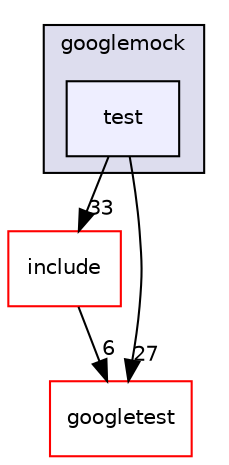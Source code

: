 digraph "str/googletest/googlemock/test" {
  compound=true
  node [ fontsize="10", fontname="Helvetica"];
  edge [ labelfontsize="10", labelfontname="Helvetica"];
  subgraph clusterdir_505c612fa4f60f738c9a61b63d016808 {
    graph [ bgcolor="#ddddee", pencolor="black", label="googlemock" fontname="Helvetica", fontsize="10", URL="dir_505c612fa4f60f738c9a61b63d016808.html"]
  dir_62ac8e9ff86d14683bff46cacfee093e [shape=box, label="test", style="filled", fillcolor="#eeeeff", pencolor="black", URL="dir_62ac8e9ff86d14683bff46cacfee093e.html"];
  }
  dir_bfd8f960a6685d9b5f89c9e706a27e77 [shape=box label="include" fillcolor="white" style="filled" color="red" URL="dir_bfd8f960a6685d9b5f89c9e706a27e77.html"];
  dir_a21a0e80132c4b903f36a071ccc3ec77 [shape=box label="googletest" fillcolor="white" style="filled" color="red" URL="dir_a21a0e80132c4b903f36a071ccc3ec77.html"];
  dir_62ac8e9ff86d14683bff46cacfee093e->dir_bfd8f960a6685d9b5f89c9e706a27e77 [headlabel="33", labeldistance=1.5 headhref="dir_000020_000010.html"];
  dir_62ac8e9ff86d14683bff46cacfee093e->dir_a21a0e80132c4b903f36a071ccc3ec77 [headlabel="27", labeldistance=1.5 headhref="dir_000020_000017.html"];
  dir_bfd8f960a6685d9b5f89c9e706a27e77->dir_a21a0e80132c4b903f36a071ccc3ec77 [headlabel="6", labeldistance=1.5 headhref="dir_000010_000017.html"];
}
